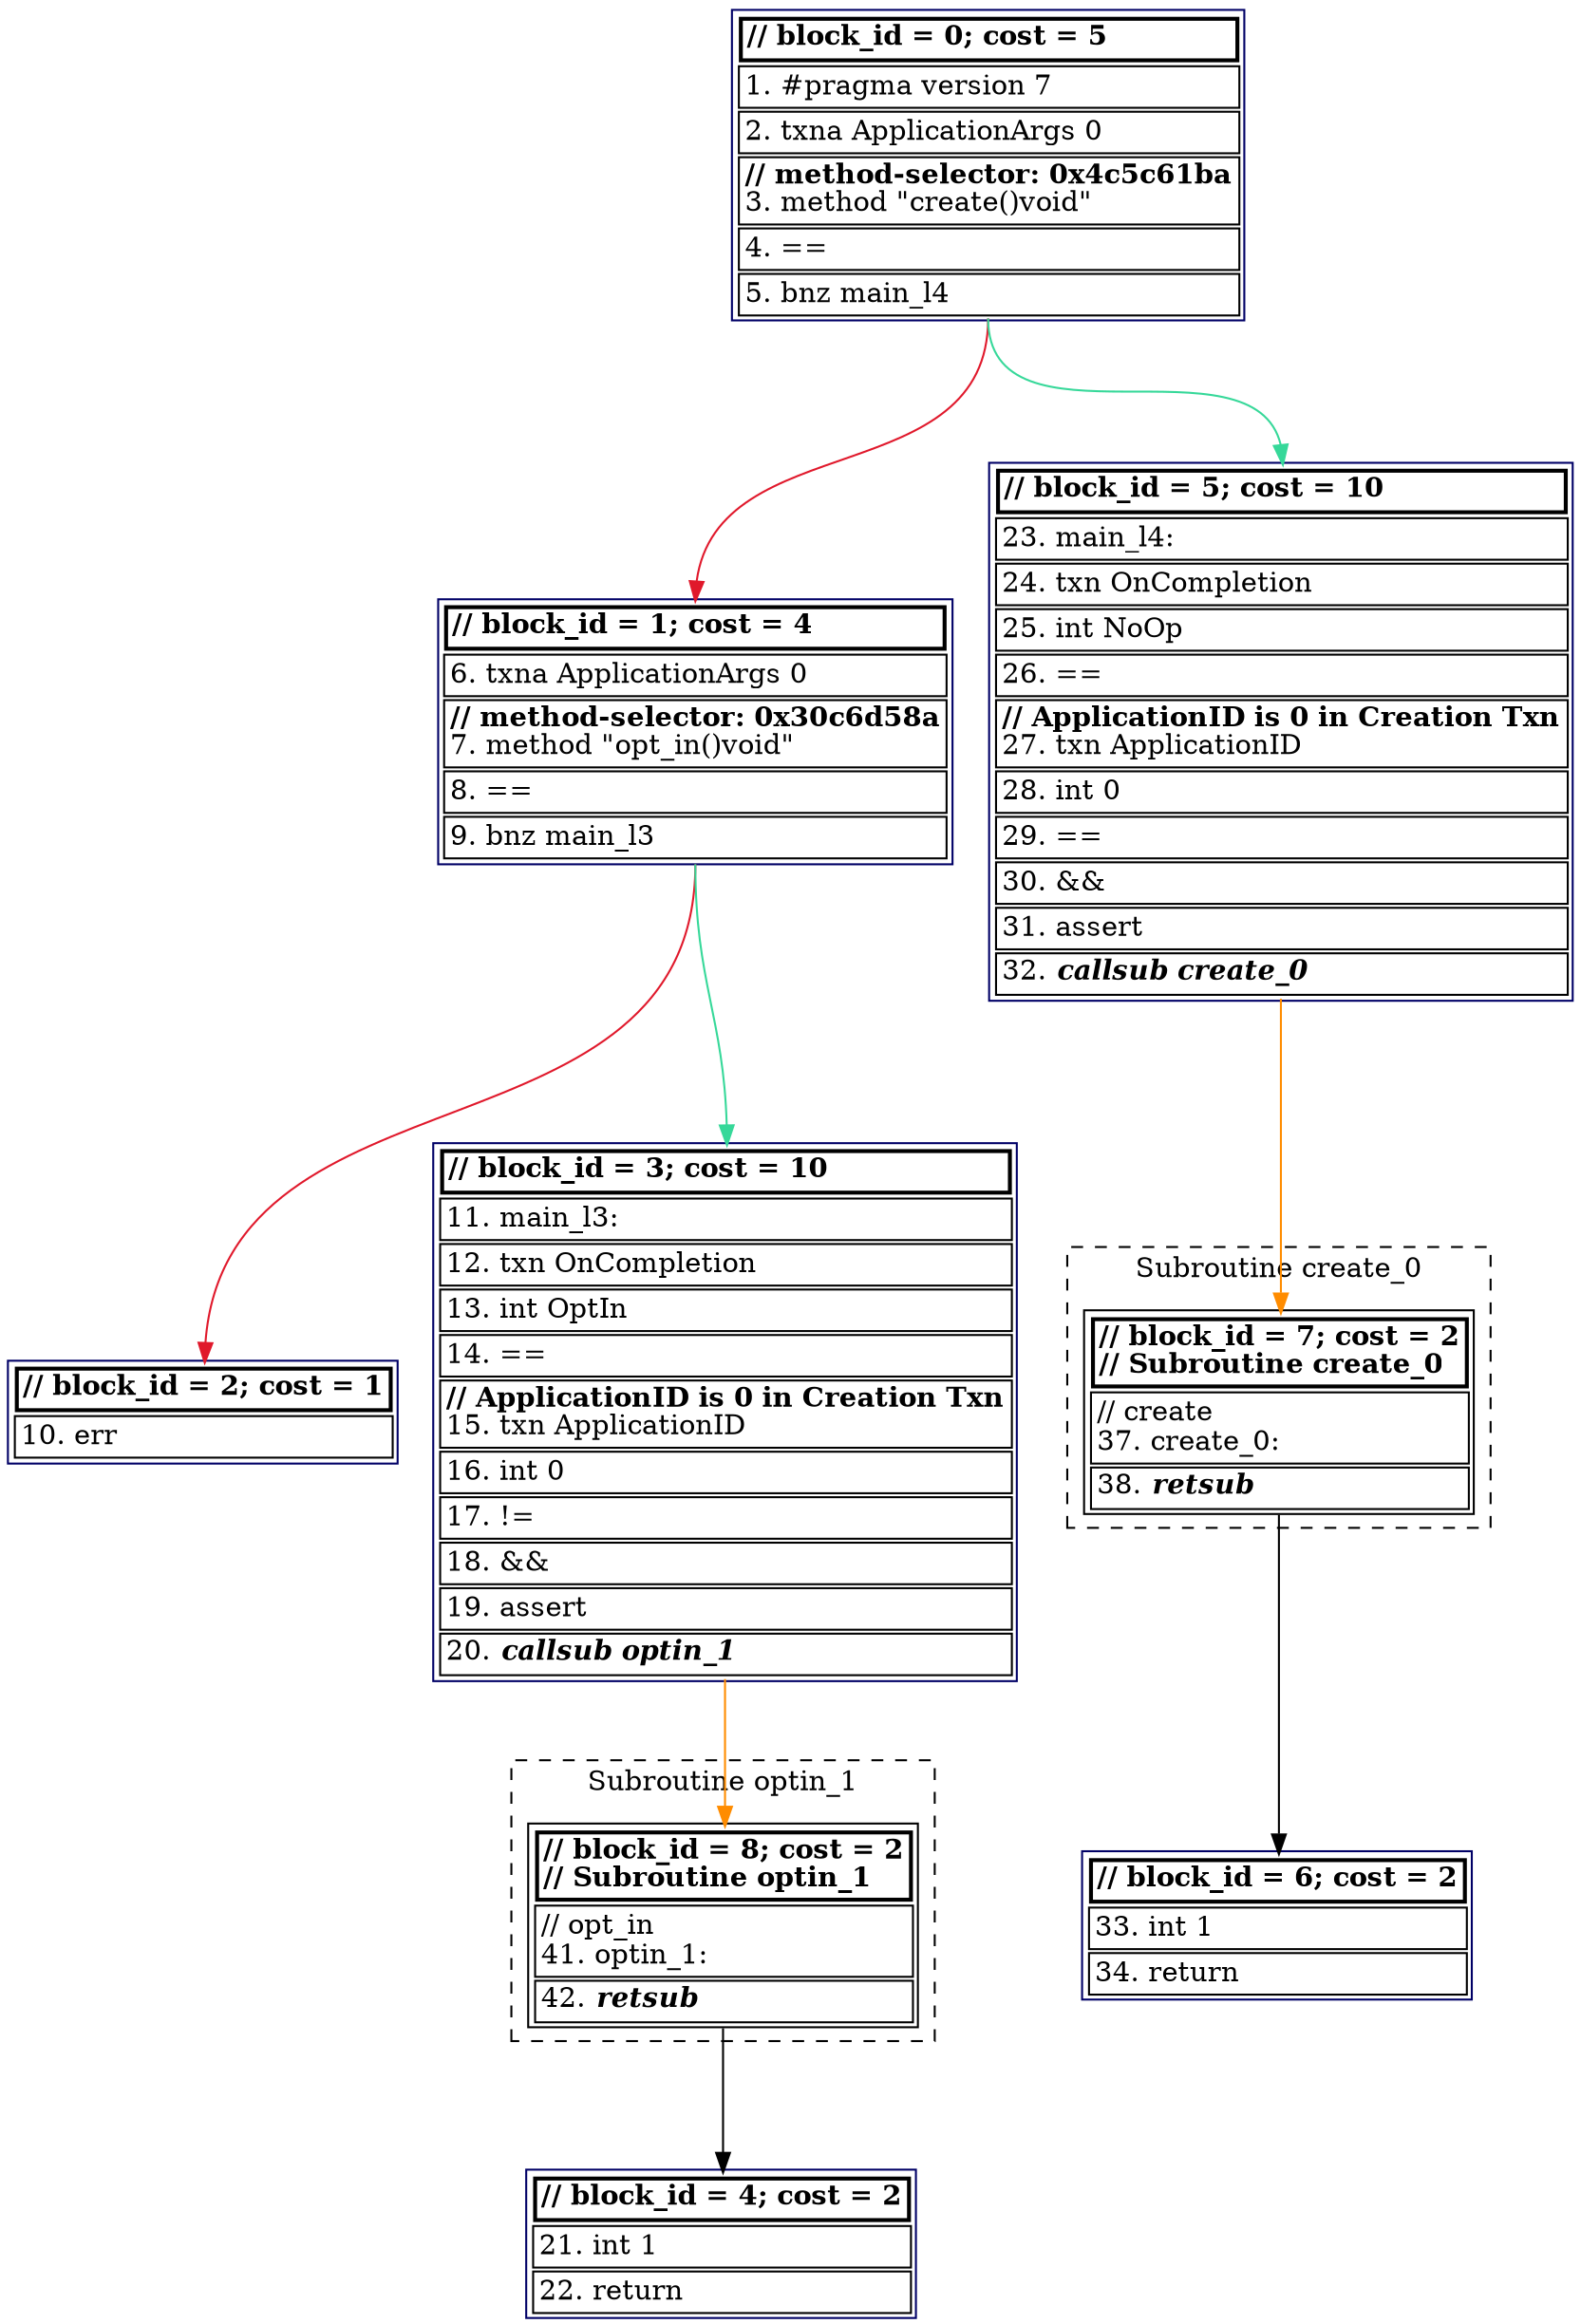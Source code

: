 digraph g{
 ranksep = 1 
 overlap = scale 

            subgraph cluster_0 {
                label = "Subroutine optin_1";
                graph[style=dashed];
                8;
            }
        

            subgraph cluster_1 {
                label = "Subroutine create_0";
                graph[style=dashed];
                7;
            }
        
0[label=<<TABLE ALIGN="LEFT" COLOR="#000066">
<TR><TD COLOR="BLACK" ALIGN="LEFT" BALIGN="LEFT" PORT="1" BORDER="2"><B>// block_id = 0; cost = 5</B></TD></TR>
<TR><TD ALIGN="LEFT" BALIGN="LEFT" COLOR="BLACK">1. #pragma version 7</TD></TR>
<TR><TD ALIGN="LEFT" BALIGN="LEFT" COLOR="BLACK">2. txna ApplicationArgs 0</TD></TR>
<TR><TD ALIGN="LEFT" BALIGN="LEFT" COLOR="BLACK"><B>// method-selector: 0x4c5c61ba</B><BR/>3. method &quot;create()void&quot;</TD></TR>
<TR><TD ALIGN="LEFT" BALIGN="LEFT" COLOR="BLACK">4. ==</TD></TR>
<TR><TD ALIGN="LEFT" BALIGN="LEFT" COLOR="BLACK">5. bnz main_l4</TD></TR>
</TABLE>> labelloc=top shape=plain
] 0:s -> 1:6:n [color="#e0182b"];
0:s -> 5:23:n [color="#36d899"];

1[label=<<TABLE ALIGN="LEFT" COLOR="#000066">
<TR><TD COLOR="BLACK" ALIGN="LEFT" BALIGN="LEFT" PORT="6" BORDER="2"><B>// block_id = 1; cost = 4</B></TD></TR>
<TR><TD ALIGN="LEFT" BALIGN="LEFT" COLOR="BLACK">6. txna ApplicationArgs 0</TD></TR>
<TR><TD ALIGN="LEFT" BALIGN="LEFT" COLOR="BLACK"><B>// method-selector: 0x30c6d58a</B><BR/>7. method &quot;opt_in()void&quot;</TD></TR>
<TR><TD ALIGN="LEFT" BALIGN="LEFT" COLOR="BLACK">8. ==</TD></TR>
<TR><TD ALIGN="LEFT" BALIGN="LEFT" COLOR="BLACK">9. bnz main_l3</TD></TR>
</TABLE>> labelloc=top shape=plain
] 1:s -> 2:10:n [color="#e0182b"];
1:s -> 3:11:n [color="#36d899"];

2[label=<<TABLE ALIGN="LEFT" COLOR="#000066">
<TR><TD COLOR="BLACK" ALIGN="LEFT" BALIGN="LEFT" PORT="10" BORDER="2"><B>// block_id = 2; cost = 1</B></TD></TR>
<TR><TD ALIGN="LEFT" BALIGN="LEFT" COLOR="BLACK">10. err</TD></TR>
</TABLE>> labelloc=top shape=plain
] 
3[label=<<TABLE ALIGN="LEFT" COLOR="#000066">
<TR><TD COLOR="BLACK" ALIGN="LEFT" BALIGN="LEFT" PORT="11" BORDER="2"><B>// block_id = 3; cost = 10</B></TD></TR>
<TR><TD ALIGN="LEFT" BALIGN="LEFT" COLOR="BLACK">11. main_l3:</TD></TR>
<TR><TD ALIGN="LEFT" BALIGN="LEFT" COLOR="BLACK">12. txn OnCompletion</TD></TR>
<TR><TD ALIGN="LEFT" BALIGN="LEFT" COLOR="BLACK">13. int OptIn</TD></TR>
<TR><TD ALIGN="LEFT" BALIGN="LEFT" COLOR="BLACK">14. ==</TD></TR>
<TR><TD ALIGN="LEFT" BALIGN="LEFT" COLOR="BLACK"><B>// ApplicationID is 0 in Creation Txn</B><BR/>15. txn ApplicationID</TD></TR>
<TR><TD ALIGN="LEFT" BALIGN="LEFT" COLOR="BLACK">16. int 0</TD></TR>
<TR><TD ALIGN="LEFT" BALIGN="LEFT" COLOR="BLACK">17. !=</TD></TR>
<TR><TD ALIGN="LEFT" BALIGN="LEFT" COLOR="BLACK">18. &amp;&amp;</TD></TR>
<TR><TD ALIGN="LEFT" BALIGN="LEFT" COLOR="BLACK">19. assert</TD></TR>
<TR><TD ALIGN="LEFT" BALIGN="LEFT" COLOR="BLACK">20. <B><I>callsub optin_1</I></B></TD></TR>
</TABLE>> labelloc=top shape=plain
] 3:s -> 8:41:n [color="#ff8c00"];

4[label=<<TABLE ALIGN="LEFT" COLOR="#000066">
<TR><TD COLOR="BLACK" ALIGN="LEFT" BALIGN="LEFT" PORT="21" BORDER="2"><B>// block_id = 4; cost = 2</B></TD></TR>
<TR><TD ALIGN="LEFT" BALIGN="LEFT" COLOR="BLACK">21. int 1</TD></TR>
<TR><TD ALIGN="LEFT" BALIGN="LEFT" COLOR="BLACK">22. return</TD></TR>
</TABLE>> labelloc=top shape=plain
] 
5[label=<<TABLE ALIGN="LEFT" COLOR="#000066">
<TR><TD COLOR="BLACK" ALIGN="LEFT" BALIGN="LEFT" PORT="23" BORDER="2"><B>// block_id = 5; cost = 10</B></TD></TR>
<TR><TD ALIGN="LEFT" BALIGN="LEFT" COLOR="BLACK">23. main_l4:</TD></TR>
<TR><TD ALIGN="LEFT" BALIGN="LEFT" COLOR="BLACK">24. txn OnCompletion</TD></TR>
<TR><TD ALIGN="LEFT" BALIGN="LEFT" COLOR="BLACK">25. int NoOp</TD></TR>
<TR><TD ALIGN="LEFT" BALIGN="LEFT" COLOR="BLACK">26. ==</TD></TR>
<TR><TD ALIGN="LEFT" BALIGN="LEFT" COLOR="BLACK"><B>// ApplicationID is 0 in Creation Txn</B><BR/>27. txn ApplicationID</TD></TR>
<TR><TD ALIGN="LEFT" BALIGN="LEFT" COLOR="BLACK">28. int 0</TD></TR>
<TR><TD ALIGN="LEFT" BALIGN="LEFT" COLOR="BLACK">29. ==</TD></TR>
<TR><TD ALIGN="LEFT" BALIGN="LEFT" COLOR="BLACK">30. &amp;&amp;</TD></TR>
<TR><TD ALIGN="LEFT" BALIGN="LEFT" COLOR="BLACK">31. assert</TD></TR>
<TR><TD ALIGN="LEFT" BALIGN="LEFT" COLOR="BLACK">32. <B><I>callsub create_0</I></B></TD></TR>
</TABLE>> labelloc=top shape=plain
] 5:s -> 7:37:n [color="#ff8c00"];

6[label=<<TABLE ALIGN="LEFT" COLOR="#000066">
<TR><TD COLOR="BLACK" ALIGN="LEFT" BALIGN="LEFT" PORT="33" BORDER="2"><B>// block_id = 6; cost = 2</B></TD></TR>
<TR><TD ALIGN="LEFT" BALIGN="LEFT" COLOR="BLACK">33. int 1</TD></TR>
<TR><TD ALIGN="LEFT" BALIGN="LEFT" COLOR="BLACK">34. return</TD></TR>
</TABLE>> labelloc=top shape=plain
] 
7[label=<<TABLE ALIGN="LEFT" COLOR="BLACK">
<TR><TD COLOR="BLACK" ALIGN="LEFT" BALIGN="LEFT" PORT="37" BORDER="2"><B>// block_id = 7; cost = 2<BR/>// Subroutine create_0</B></TD></TR>
<TR><TD ALIGN="LEFT" BALIGN="LEFT" COLOR="BLACK">// create<BR/>37. create_0:</TD></TR>
<TR><TD ALIGN="LEFT" BALIGN="LEFT" COLOR="BLACK">38. <B><I>retsub</I></B></TD></TR>
</TABLE>> labelloc=top shape=plain
] 7:s -> 6:33:n [color="BLACK"];

8[label=<<TABLE ALIGN="LEFT" COLOR="BLACK">
<TR><TD COLOR="BLACK" ALIGN="LEFT" BALIGN="LEFT" PORT="41" BORDER="2"><B>// block_id = 8; cost = 2<BR/>// Subroutine optin_1</B></TD></TR>
<TR><TD ALIGN="LEFT" BALIGN="LEFT" COLOR="BLACK">// opt_in<BR/>41. optin_1:</TD></TR>
<TR><TD ALIGN="LEFT" BALIGN="LEFT" COLOR="BLACK">42. <B><I>retsub</I></B></TD></TR>
</TABLE>> labelloc=top shape=plain
] 8:s -> 4:21:n [color="BLACK"];

}